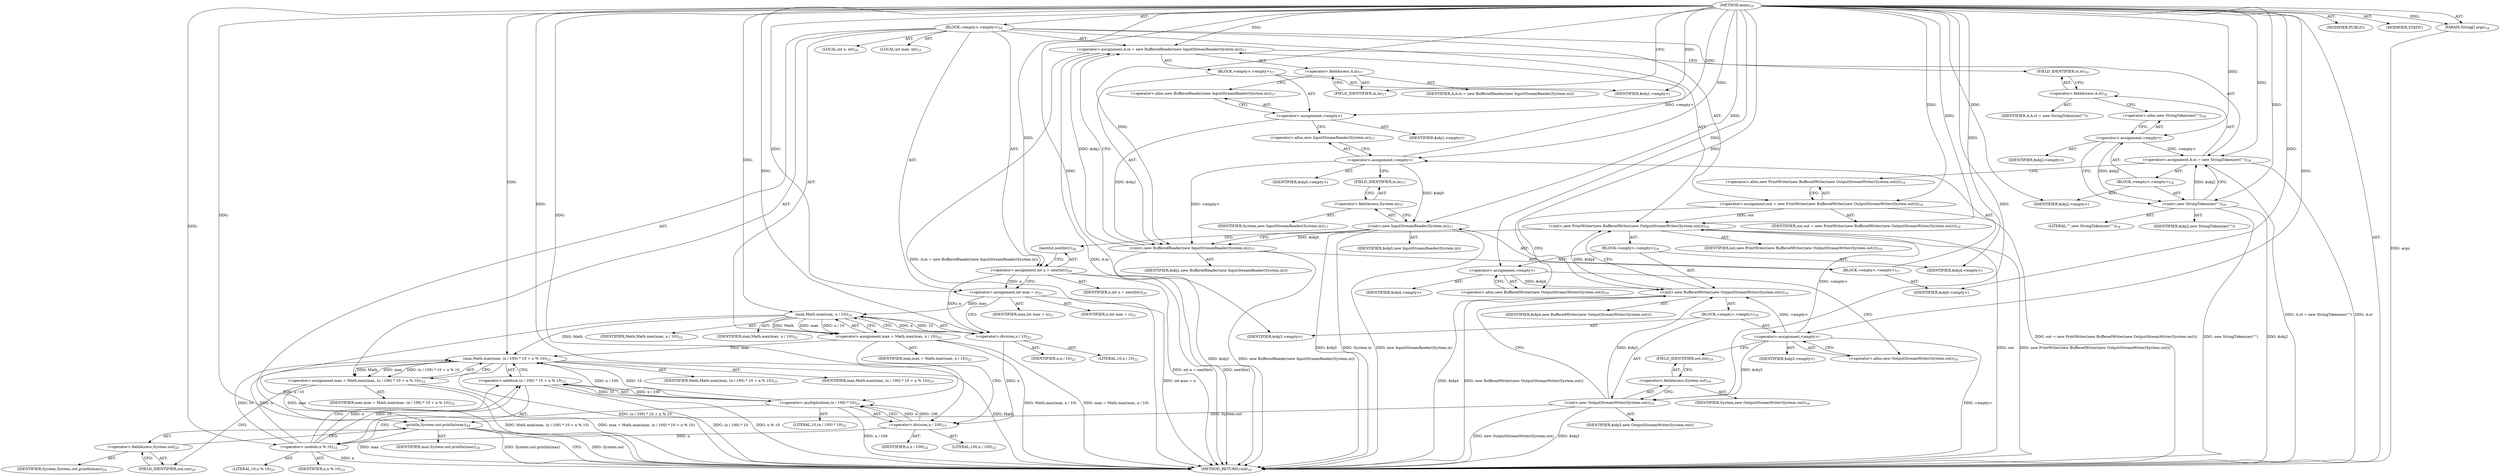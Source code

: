 digraph "main" {  
"23" [label = <(METHOD,main)<SUB>16</SUB>> ]
"24" [label = <(PARAM,String[] args)<SUB>16</SUB>> ]
"25" [label = <(BLOCK,&lt;empty&gt;,&lt;empty&gt;)<SUB>16</SUB>> ]
"26" [label = <(&lt;operator&gt;.assignment,A.in = new BufferedReader(new InputStreamReader(System.in)))<SUB>17</SUB>> ]
"27" [label = <(&lt;operator&gt;.fieldAccess,A.in)<SUB>17</SUB>> ]
"28" [label = <(IDENTIFIER,A,A.in = new BufferedReader(new InputStreamReader(System.in)))> ]
"29" [label = <(FIELD_IDENTIFIER,in,in)<SUB>17</SUB>> ]
"30" [label = <(BLOCK,&lt;empty&gt;,&lt;empty&gt;)<SUB>17</SUB>> ]
"31" [label = <(&lt;operator&gt;.assignment,&lt;empty&gt;)> ]
"32" [label = <(IDENTIFIER,$obj1,&lt;empty&gt;)> ]
"33" [label = <(&lt;operator&gt;.alloc,new BufferedReader(new InputStreamReader(System.in)))<SUB>17</SUB>> ]
"34" [label = <(&lt;init&gt;,new BufferedReader(new InputStreamReader(System.in)))<SUB>17</SUB>> ]
"35" [label = <(IDENTIFIER,$obj1,new BufferedReader(new InputStreamReader(System.in)))> ]
"36" [label = <(BLOCK,&lt;empty&gt;,&lt;empty&gt;)<SUB>17</SUB>> ]
"37" [label = <(&lt;operator&gt;.assignment,&lt;empty&gt;)> ]
"38" [label = <(IDENTIFIER,$obj0,&lt;empty&gt;)> ]
"39" [label = <(&lt;operator&gt;.alloc,new InputStreamReader(System.in))<SUB>17</SUB>> ]
"40" [label = <(&lt;init&gt;,new InputStreamReader(System.in))<SUB>17</SUB>> ]
"41" [label = <(IDENTIFIER,$obj0,new InputStreamReader(System.in))> ]
"42" [label = <(&lt;operator&gt;.fieldAccess,System.in)<SUB>17</SUB>> ]
"43" [label = <(IDENTIFIER,System,new InputStreamReader(System.in))<SUB>17</SUB>> ]
"44" [label = <(FIELD_IDENTIFIER,in,in)<SUB>17</SUB>> ]
"45" [label = <(IDENTIFIER,$obj0,&lt;empty&gt;)> ]
"46" [label = <(IDENTIFIER,$obj1,&lt;empty&gt;)> ]
"47" [label = <(&lt;operator&gt;.assignment,A.st = new StringTokenizer(&quot;&quot;))<SUB>18</SUB>> ]
"48" [label = <(&lt;operator&gt;.fieldAccess,A.st)<SUB>18</SUB>> ]
"49" [label = <(IDENTIFIER,A,A.st = new StringTokenizer(&quot;&quot;))> ]
"50" [label = <(FIELD_IDENTIFIER,st,st)<SUB>18</SUB>> ]
"51" [label = <(BLOCK,&lt;empty&gt;,&lt;empty&gt;)<SUB>18</SUB>> ]
"52" [label = <(&lt;operator&gt;.assignment,&lt;empty&gt;)> ]
"53" [label = <(IDENTIFIER,$obj2,&lt;empty&gt;)> ]
"54" [label = <(&lt;operator&gt;.alloc,new StringTokenizer(&quot;&quot;))<SUB>18</SUB>> ]
"55" [label = <(&lt;init&gt;,new StringTokenizer(&quot;&quot;))<SUB>18</SUB>> ]
"56" [label = <(IDENTIFIER,$obj2,new StringTokenizer(&quot;&quot;))> ]
"57" [label = <(LITERAL,&quot;&quot;,new StringTokenizer(&quot;&quot;))<SUB>18</SUB>> ]
"58" [label = <(IDENTIFIER,$obj2,&lt;empty&gt;)> ]
"59" [label = <(&lt;operator&gt;.assignment,out = new PrintWriter(new BufferedWriter(new OutputStreamWriter(System.out))))<SUB>19</SUB>> ]
"60" [label = <(IDENTIFIER,out,out = new PrintWriter(new BufferedWriter(new OutputStreamWriter(System.out))))<SUB>19</SUB>> ]
"61" [label = <(&lt;operator&gt;.alloc,new PrintWriter(new BufferedWriter(new OutputStreamWriter(System.out))))<SUB>19</SUB>> ]
"62" [label = <(&lt;init&gt;,new PrintWriter(new BufferedWriter(new OutputStreamWriter(System.out))))<SUB>19</SUB>> ]
"63" [label = <(IDENTIFIER,out,new PrintWriter(new BufferedWriter(new OutputStreamWriter(System.out))))<SUB>19</SUB>> ]
"64" [label = <(BLOCK,&lt;empty&gt;,&lt;empty&gt;)<SUB>19</SUB>> ]
"65" [label = <(&lt;operator&gt;.assignment,&lt;empty&gt;)> ]
"66" [label = <(IDENTIFIER,$obj4,&lt;empty&gt;)> ]
"67" [label = <(&lt;operator&gt;.alloc,new BufferedWriter(new OutputStreamWriter(System.out)))<SUB>19</SUB>> ]
"68" [label = <(&lt;init&gt;,new BufferedWriter(new OutputStreamWriter(System.out)))<SUB>19</SUB>> ]
"69" [label = <(IDENTIFIER,$obj4,new BufferedWriter(new OutputStreamWriter(System.out)))> ]
"70" [label = <(BLOCK,&lt;empty&gt;,&lt;empty&gt;)<SUB>19</SUB>> ]
"71" [label = <(&lt;operator&gt;.assignment,&lt;empty&gt;)> ]
"72" [label = <(IDENTIFIER,$obj3,&lt;empty&gt;)> ]
"73" [label = <(&lt;operator&gt;.alloc,new OutputStreamWriter(System.out))<SUB>19</SUB>> ]
"74" [label = <(&lt;init&gt;,new OutputStreamWriter(System.out))<SUB>19</SUB>> ]
"75" [label = <(IDENTIFIER,$obj3,new OutputStreamWriter(System.out))> ]
"76" [label = <(&lt;operator&gt;.fieldAccess,System.out)<SUB>19</SUB>> ]
"77" [label = <(IDENTIFIER,System,new OutputStreamWriter(System.out))<SUB>19</SUB>> ]
"78" [label = <(FIELD_IDENTIFIER,out,out)<SUB>19</SUB>> ]
"79" [label = <(IDENTIFIER,$obj3,&lt;empty&gt;)> ]
"80" [label = <(IDENTIFIER,$obj4,&lt;empty&gt;)> ]
"81" [label = <(LOCAL,int n: int)<SUB>20</SUB>> ]
"82" [label = <(&lt;operator&gt;.assignment,int n = nextInt())<SUB>20</SUB>> ]
"83" [label = <(IDENTIFIER,n,int n = nextInt())<SUB>20</SUB>> ]
"84" [label = <(nextInt,nextInt())<SUB>20</SUB>> ]
"85" [label = <(LOCAL,int max: int)<SUB>21</SUB>> ]
"86" [label = <(&lt;operator&gt;.assignment,int max = n)<SUB>21</SUB>> ]
"87" [label = <(IDENTIFIER,max,int max = n)<SUB>21</SUB>> ]
"88" [label = <(IDENTIFIER,n,int max = n)<SUB>21</SUB>> ]
"89" [label = <(&lt;operator&gt;.assignment,max = Math.max(max, n / 10))<SUB>22</SUB>> ]
"90" [label = <(IDENTIFIER,max,max = Math.max(max, n / 10))<SUB>22</SUB>> ]
"91" [label = <(max,Math.max(max, n / 10))<SUB>22</SUB>> ]
"92" [label = <(IDENTIFIER,Math,Math.max(max, n / 10))<SUB>22</SUB>> ]
"93" [label = <(IDENTIFIER,max,Math.max(max, n / 10))<SUB>22</SUB>> ]
"94" [label = <(&lt;operator&gt;.division,n / 10)<SUB>22</SUB>> ]
"95" [label = <(IDENTIFIER,n,n / 10)<SUB>22</SUB>> ]
"96" [label = <(LITERAL,10,n / 10)<SUB>22</SUB>> ]
"97" [label = <(&lt;operator&gt;.assignment,max = Math.max(max, (n / 100) * 10 + n % 10))<SUB>23</SUB>> ]
"98" [label = <(IDENTIFIER,max,max = Math.max(max, (n / 100) * 10 + n % 10))<SUB>23</SUB>> ]
"99" [label = <(max,Math.max(max, (n / 100) * 10 + n % 10))<SUB>23</SUB>> ]
"100" [label = <(IDENTIFIER,Math,Math.max(max, (n / 100) * 10 + n % 10))<SUB>23</SUB>> ]
"101" [label = <(IDENTIFIER,max,Math.max(max, (n / 100) * 10 + n % 10))<SUB>23</SUB>> ]
"102" [label = <(&lt;operator&gt;.addition,(n / 100) * 10 + n % 10)<SUB>23</SUB>> ]
"103" [label = <(&lt;operator&gt;.multiplication,(n / 100) * 10)<SUB>23</SUB>> ]
"104" [label = <(&lt;operator&gt;.division,n / 100)<SUB>23</SUB>> ]
"105" [label = <(IDENTIFIER,n,n / 100)<SUB>23</SUB>> ]
"106" [label = <(LITERAL,100,n / 100)<SUB>23</SUB>> ]
"107" [label = <(LITERAL,10,(n / 100) * 10)<SUB>23</SUB>> ]
"108" [label = <(&lt;operator&gt;.modulo,n % 10)<SUB>23</SUB>> ]
"109" [label = <(IDENTIFIER,n,n % 10)<SUB>23</SUB>> ]
"110" [label = <(LITERAL,10,n % 10)<SUB>23</SUB>> ]
"111" [label = <(println,System.out.println(max))<SUB>24</SUB>> ]
"112" [label = <(&lt;operator&gt;.fieldAccess,System.out)<SUB>24</SUB>> ]
"113" [label = <(IDENTIFIER,System,System.out.println(max))<SUB>24</SUB>> ]
"114" [label = <(FIELD_IDENTIFIER,out,out)<SUB>24</SUB>> ]
"115" [label = <(IDENTIFIER,max,System.out.println(max))<SUB>24</SUB>> ]
"116" [label = <(MODIFIER,PUBLIC)> ]
"117" [label = <(MODIFIER,STATIC)> ]
"118" [label = <(METHOD_RETURN,void)<SUB>16</SUB>> ]
  "23" -> "24"  [ label = "AST: "] 
  "23" -> "25"  [ label = "AST: "] 
  "23" -> "116"  [ label = "AST: "] 
  "23" -> "117"  [ label = "AST: "] 
  "23" -> "118"  [ label = "AST: "] 
  "25" -> "26"  [ label = "AST: "] 
  "25" -> "47"  [ label = "AST: "] 
  "25" -> "59"  [ label = "AST: "] 
  "25" -> "62"  [ label = "AST: "] 
  "25" -> "81"  [ label = "AST: "] 
  "25" -> "82"  [ label = "AST: "] 
  "25" -> "85"  [ label = "AST: "] 
  "25" -> "86"  [ label = "AST: "] 
  "25" -> "89"  [ label = "AST: "] 
  "25" -> "97"  [ label = "AST: "] 
  "25" -> "111"  [ label = "AST: "] 
  "26" -> "27"  [ label = "AST: "] 
  "26" -> "30"  [ label = "AST: "] 
  "27" -> "28"  [ label = "AST: "] 
  "27" -> "29"  [ label = "AST: "] 
  "30" -> "31"  [ label = "AST: "] 
  "30" -> "34"  [ label = "AST: "] 
  "30" -> "46"  [ label = "AST: "] 
  "31" -> "32"  [ label = "AST: "] 
  "31" -> "33"  [ label = "AST: "] 
  "34" -> "35"  [ label = "AST: "] 
  "34" -> "36"  [ label = "AST: "] 
  "36" -> "37"  [ label = "AST: "] 
  "36" -> "40"  [ label = "AST: "] 
  "36" -> "45"  [ label = "AST: "] 
  "37" -> "38"  [ label = "AST: "] 
  "37" -> "39"  [ label = "AST: "] 
  "40" -> "41"  [ label = "AST: "] 
  "40" -> "42"  [ label = "AST: "] 
  "42" -> "43"  [ label = "AST: "] 
  "42" -> "44"  [ label = "AST: "] 
  "47" -> "48"  [ label = "AST: "] 
  "47" -> "51"  [ label = "AST: "] 
  "48" -> "49"  [ label = "AST: "] 
  "48" -> "50"  [ label = "AST: "] 
  "51" -> "52"  [ label = "AST: "] 
  "51" -> "55"  [ label = "AST: "] 
  "51" -> "58"  [ label = "AST: "] 
  "52" -> "53"  [ label = "AST: "] 
  "52" -> "54"  [ label = "AST: "] 
  "55" -> "56"  [ label = "AST: "] 
  "55" -> "57"  [ label = "AST: "] 
  "59" -> "60"  [ label = "AST: "] 
  "59" -> "61"  [ label = "AST: "] 
  "62" -> "63"  [ label = "AST: "] 
  "62" -> "64"  [ label = "AST: "] 
  "64" -> "65"  [ label = "AST: "] 
  "64" -> "68"  [ label = "AST: "] 
  "64" -> "80"  [ label = "AST: "] 
  "65" -> "66"  [ label = "AST: "] 
  "65" -> "67"  [ label = "AST: "] 
  "68" -> "69"  [ label = "AST: "] 
  "68" -> "70"  [ label = "AST: "] 
  "70" -> "71"  [ label = "AST: "] 
  "70" -> "74"  [ label = "AST: "] 
  "70" -> "79"  [ label = "AST: "] 
  "71" -> "72"  [ label = "AST: "] 
  "71" -> "73"  [ label = "AST: "] 
  "74" -> "75"  [ label = "AST: "] 
  "74" -> "76"  [ label = "AST: "] 
  "76" -> "77"  [ label = "AST: "] 
  "76" -> "78"  [ label = "AST: "] 
  "82" -> "83"  [ label = "AST: "] 
  "82" -> "84"  [ label = "AST: "] 
  "86" -> "87"  [ label = "AST: "] 
  "86" -> "88"  [ label = "AST: "] 
  "89" -> "90"  [ label = "AST: "] 
  "89" -> "91"  [ label = "AST: "] 
  "91" -> "92"  [ label = "AST: "] 
  "91" -> "93"  [ label = "AST: "] 
  "91" -> "94"  [ label = "AST: "] 
  "94" -> "95"  [ label = "AST: "] 
  "94" -> "96"  [ label = "AST: "] 
  "97" -> "98"  [ label = "AST: "] 
  "97" -> "99"  [ label = "AST: "] 
  "99" -> "100"  [ label = "AST: "] 
  "99" -> "101"  [ label = "AST: "] 
  "99" -> "102"  [ label = "AST: "] 
  "102" -> "103"  [ label = "AST: "] 
  "102" -> "108"  [ label = "AST: "] 
  "103" -> "104"  [ label = "AST: "] 
  "103" -> "107"  [ label = "AST: "] 
  "104" -> "105"  [ label = "AST: "] 
  "104" -> "106"  [ label = "AST: "] 
  "108" -> "109"  [ label = "AST: "] 
  "108" -> "110"  [ label = "AST: "] 
  "111" -> "112"  [ label = "AST: "] 
  "111" -> "115"  [ label = "AST: "] 
  "112" -> "113"  [ label = "AST: "] 
  "112" -> "114"  [ label = "AST: "] 
  "26" -> "50"  [ label = "CFG: "] 
  "47" -> "61"  [ label = "CFG: "] 
  "59" -> "67"  [ label = "CFG: "] 
  "62" -> "84"  [ label = "CFG: "] 
  "82" -> "86"  [ label = "CFG: "] 
  "86" -> "94"  [ label = "CFG: "] 
  "89" -> "104"  [ label = "CFG: "] 
  "97" -> "114"  [ label = "CFG: "] 
  "111" -> "118"  [ label = "CFG: "] 
  "27" -> "33"  [ label = "CFG: "] 
  "48" -> "54"  [ label = "CFG: "] 
  "61" -> "59"  [ label = "CFG: "] 
  "84" -> "82"  [ label = "CFG: "] 
  "91" -> "89"  [ label = "CFG: "] 
  "99" -> "97"  [ label = "CFG: "] 
  "112" -> "111"  [ label = "CFG: "] 
  "29" -> "27"  [ label = "CFG: "] 
  "31" -> "39"  [ label = "CFG: "] 
  "34" -> "26"  [ label = "CFG: "] 
  "50" -> "48"  [ label = "CFG: "] 
  "52" -> "55"  [ label = "CFG: "] 
  "55" -> "47"  [ label = "CFG: "] 
  "65" -> "73"  [ label = "CFG: "] 
  "68" -> "62"  [ label = "CFG: "] 
  "94" -> "91"  [ label = "CFG: "] 
  "102" -> "99"  [ label = "CFG: "] 
  "114" -> "112"  [ label = "CFG: "] 
  "33" -> "31"  [ label = "CFG: "] 
  "54" -> "52"  [ label = "CFG: "] 
  "67" -> "65"  [ label = "CFG: "] 
  "103" -> "108"  [ label = "CFG: "] 
  "108" -> "102"  [ label = "CFG: "] 
  "37" -> "44"  [ label = "CFG: "] 
  "40" -> "34"  [ label = "CFG: "] 
  "71" -> "78"  [ label = "CFG: "] 
  "74" -> "68"  [ label = "CFG: "] 
  "104" -> "103"  [ label = "CFG: "] 
  "39" -> "37"  [ label = "CFG: "] 
  "42" -> "40"  [ label = "CFG: "] 
  "73" -> "71"  [ label = "CFG: "] 
  "76" -> "74"  [ label = "CFG: "] 
  "44" -> "42"  [ label = "CFG: "] 
  "78" -> "76"  [ label = "CFG: "] 
  "23" -> "29"  [ label = "CFG: "] 
  "24" -> "118"  [ label = "DDG: args"] 
  "26" -> "118"  [ label = "DDG: A.in"] 
  "34" -> "118"  [ label = "DDG: $obj1"] 
  "40" -> "118"  [ label = "DDG: $obj0"] 
  "40" -> "118"  [ label = "DDG: System.in"] 
  "40" -> "118"  [ label = "DDG: new InputStreamReader(System.in)"] 
  "34" -> "118"  [ label = "DDG: new BufferedReader(new InputStreamReader(System.in))"] 
  "26" -> "118"  [ label = "DDG: A.in = new BufferedReader(new InputStreamReader(System.in))"] 
  "47" -> "118"  [ label = "DDG: A.st"] 
  "55" -> "118"  [ label = "DDG: $obj2"] 
  "55" -> "118"  [ label = "DDG: new StringTokenizer(&quot;&quot;)"] 
  "47" -> "118"  [ label = "DDG: A.st = new StringTokenizer(&quot;&quot;)"] 
  "59" -> "118"  [ label = "DDG: out = new PrintWriter(new BufferedWriter(new OutputStreamWriter(System.out)))"] 
  "62" -> "118"  [ label = "DDG: out"] 
  "68" -> "118"  [ label = "DDG: $obj4"] 
  "71" -> "118"  [ label = "DDG: &lt;empty&gt;"] 
  "74" -> "118"  [ label = "DDG: $obj3"] 
  "74" -> "118"  [ label = "DDG: new OutputStreamWriter(System.out)"] 
  "68" -> "118"  [ label = "DDG: new BufferedWriter(new OutputStreamWriter(System.out))"] 
  "62" -> "118"  [ label = "DDG: new PrintWriter(new BufferedWriter(new OutputStreamWriter(System.out)))"] 
  "82" -> "118"  [ label = "DDG: nextInt()"] 
  "82" -> "118"  [ label = "DDG: int n = nextInt()"] 
  "86" -> "118"  [ label = "DDG: int max = n"] 
  "91" -> "118"  [ label = "DDG: n / 10"] 
  "89" -> "118"  [ label = "DDG: Math.max(max, n / 10)"] 
  "89" -> "118"  [ label = "DDG: max = Math.max(max, n / 10)"] 
  "99" -> "118"  [ label = "DDG: Math"] 
  "103" -> "118"  [ label = "DDG: n / 100"] 
  "102" -> "118"  [ label = "DDG: (n / 100) * 10"] 
  "108" -> "118"  [ label = "DDG: n"] 
  "102" -> "118"  [ label = "DDG: n % 10"] 
  "99" -> "118"  [ label = "DDG: (n / 100) * 10 + n % 10"] 
  "97" -> "118"  [ label = "DDG: Math.max(max, (n / 100) * 10 + n % 10)"] 
  "97" -> "118"  [ label = "DDG: max = Math.max(max, (n / 100) * 10 + n % 10)"] 
  "111" -> "118"  [ label = "DDG: System.out"] 
  "111" -> "118"  [ label = "DDG: max"] 
  "111" -> "118"  [ label = "DDG: System.out.println(max)"] 
  "23" -> "24"  [ label = "DDG: "] 
  "37" -> "26"  [ label = "DDG: &lt;empty&gt;"] 
  "34" -> "26"  [ label = "DDG: $obj1"] 
  "23" -> "26"  [ label = "DDG: "] 
  "52" -> "47"  [ label = "DDG: &lt;empty&gt;"] 
  "55" -> "47"  [ label = "DDG: $obj2"] 
  "23" -> "47"  [ label = "DDG: "] 
  "23" -> "59"  [ label = "DDG: "] 
  "23" -> "82"  [ label = "DDG: "] 
  "82" -> "86"  [ label = "DDG: n"] 
  "23" -> "86"  [ label = "DDG: "] 
  "91" -> "89"  [ label = "DDG: Math"] 
  "91" -> "89"  [ label = "DDG: max"] 
  "91" -> "89"  [ label = "DDG: n / 10"] 
  "99" -> "97"  [ label = "DDG: Math"] 
  "99" -> "97"  [ label = "DDG: max"] 
  "99" -> "97"  [ label = "DDG: (n / 100) * 10 + n % 10"] 
  "59" -> "62"  [ label = "DDG: out"] 
  "23" -> "62"  [ label = "DDG: "] 
  "71" -> "62"  [ label = "DDG: &lt;empty&gt;"] 
  "68" -> "62"  [ label = "DDG: $obj4"] 
  "74" -> "111"  [ label = "DDG: System.out"] 
  "97" -> "111"  [ label = "DDG: max"] 
  "23" -> "111"  [ label = "DDG: "] 
  "23" -> "31"  [ label = "DDG: "] 
  "23" -> "46"  [ label = "DDG: "] 
  "23" -> "52"  [ label = "DDG: "] 
  "23" -> "58"  [ label = "DDG: "] 
  "23" -> "65"  [ label = "DDG: "] 
  "23" -> "80"  [ label = "DDG: "] 
  "23" -> "91"  [ label = "DDG: "] 
  "86" -> "91"  [ label = "DDG: max"] 
  "94" -> "91"  [ label = "DDG: n"] 
  "94" -> "91"  [ label = "DDG: 10"] 
  "91" -> "99"  [ label = "DDG: Math"] 
  "23" -> "99"  [ label = "DDG: "] 
  "89" -> "99"  [ label = "DDG: max"] 
  "103" -> "99"  [ label = "DDG: n / 100"] 
  "103" -> "99"  [ label = "DDG: 10"] 
  "108" -> "99"  [ label = "DDG: n"] 
  "108" -> "99"  [ label = "DDG: 10"] 
  "31" -> "34"  [ label = "DDG: $obj1"] 
  "23" -> "34"  [ label = "DDG: "] 
  "37" -> "34"  [ label = "DDG: &lt;empty&gt;"] 
  "40" -> "34"  [ label = "DDG: $obj0"] 
  "52" -> "55"  [ label = "DDG: $obj2"] 
  "23" -> "55"  [ label = "DDG: "] 
  "65" -> "68"  [ label = "DDG: $obj4"] 
  "23" -> "68"  [ label = "DDG: "] 
  "71" -> "68"  [ label = "DDG: &lt;empty&gt;"] 
  "74" -> "68"  [ label = "DDG: $obj3"] 
  "23" -> "94"  [ label = "DDG: "] 
  "82" -> "94"  [ label = "DDG: n"] 
  "103" -> "102"  [ label = "DDG: n / 100"] 
  "103" -> "102"  [ label = "DDG: 10"] 
  "108" -> "102"  [ label = "DDG: n"] 
  "108" -> "102"  [ label = "DDG: 10"] 
  "23" -> "37"  [ label = "DDG: "] 
  "23" -> "45"  [ label = "DDG: "] 
  "23" -> "71"  [ label = "DDG: "] 
  "23" -> "79"  [ label = "DDG: "] 
  "104" -> "103"  [ label = "DDG: n"] 
  "104" -> "103"  [ label = "DDG: 100"] 
  "23" -> "103"  [ label = "DDG: "] 
  "104" -> "108"  [ label = "DDG: n"] 
  "23" -> "108"  [ label = "DDG: "] 
  "37" -> "40"  [ label = "DDG: $obj0"] 
  "23" -> "40"  [ label = "DDG: "] 
  "71" -> "74"  [ label = "DDG: $obj3"] 
  "23" -> "74"  [ label = "DDG: "] 
  "94" -> "104"  [ label = "DDG: n"] 
  "23" -> "104"  [ label = "DDG: "] 
}
